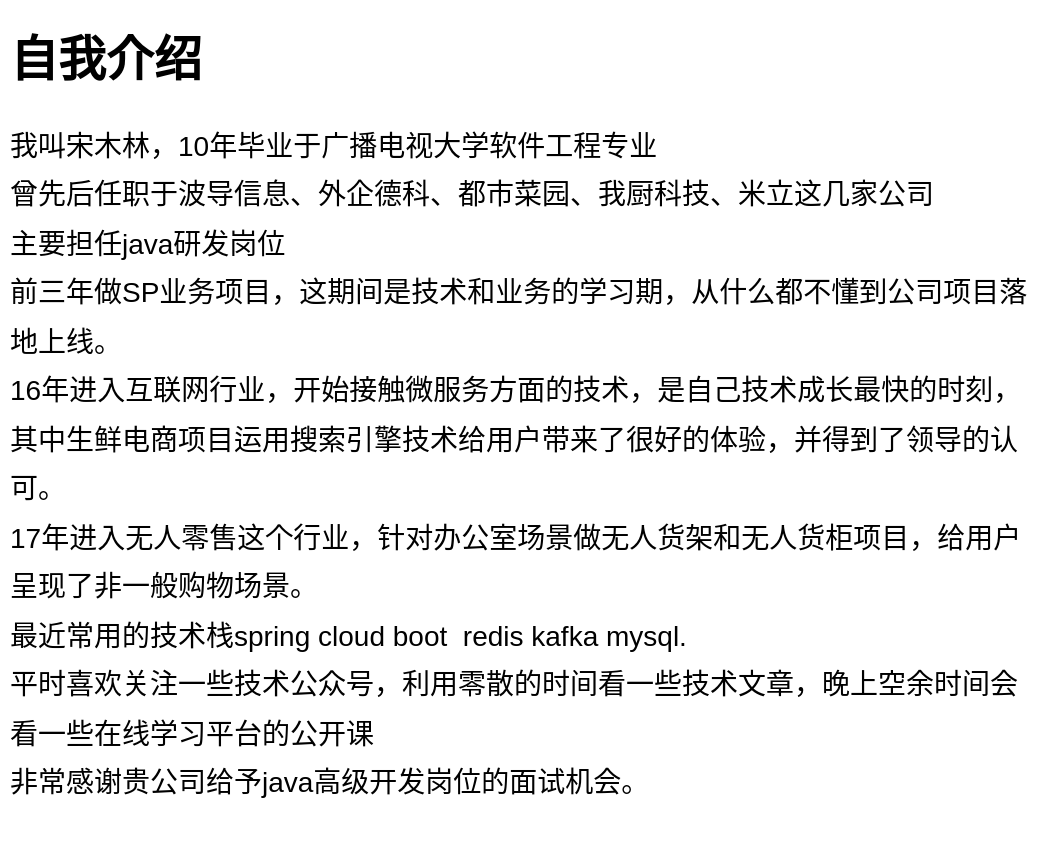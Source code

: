 <mxfile version="14.7.0" type="github">
  <diagram id="T5jLNx3cUzOp_GnyQVxL" name="Page-1">
    <mxGraphModel dx="782" dy="469" grid="1" gridSize="10" guides="1" tooltips="1" connect="1" arrows="1" fold="1" page="1" pageScale="1" pageWidth="827" pageHeight="1169" math="0" shadow="0">
      <root>
        <mxCell id="0" />
        <mxCell id="1" parent="0" />
        <mxCell id="vqXSTIQL8JVGSJbUUD6O-2" value="&lt;h1&gt;自我介绍&lt;/h1&gt;&lt;div style=&quot;line-height: 1.75 ; font-size: 14px&quot;&gt;我叫宋木林，10年毕业于广播电视大学软件工程专业&lt;/div&gt;&lt;div style=&quot;line-height: 1.75 ; font-size: 14px&quot;&gt;曾先后任职于波导信息、外企德科、都市菜园、我厨科技、米立这几家公司&lt;/div&gt;&lt;div style=&quot;line-height: 1.75 ; font-size: 14px&quot;&gt;主要担任java研发岗位&lt;/div&gt;&lt;div style=&quot;line-height: 1.75 ; font-size: 14px&quot;&gt;前三年做SP业务项目，这期间是技术和业务的学习期，从什么都不懂到公司项目落地上线。&lt;/div&gt;&lt;div style=&quot;line-height: 1.75 ; font-size: 14px&quot;&gt;16年进入互联网行业，开始接触微服务方面的技术，是自己技术成长最快的时刻，&lt;/div&gt;&lt;div style=&quot;line-height: 1.75 ; font-size: 14px&quot;&gt;其中生鲜电商项目运用搜索引擎技术给用户带来了很好的体验，并得到了领导的认可。&lt;/div&gt;&lt;div style=&quot;line-height: 1.75 ; font-size: 14px&quot;&gt;17年进入无人零售这个行业，针对办公室场景做无人货架和无人货柜项目，给用户呈现了非一般购物场景。&lt;/div&gt;&lt;div style=&quot;line-height: 1.75 ; font-size: 14px&quot;&gt;最近常用的技术栈spring cloud boot&amp;nbsp; redis kafka mysql.&lt;/div&gt;&lt;div style=&quot;line-height: 1.75 ; font-size: 14px&quot;&gt;平时喜欢关注一些技术公众号，利用零散的时间看一些技术文章，晚上空余时间会看一些在线学习平台的公开课&lt;/div&gt;&lt;div style=&quot;line-height: 1.75 ; font-size: 14px&quot;&gt;非常感谢贵公司给予java高级开发岗位的面试机会。&lt;/div&gt;" style="text;html=1;strokeColor=none;fillColor=none;spacing=5;spacingTop=-20;whiteSpace=wrap;overflow=hidden;rounded=0;" vertex="1" parent="1">
          <mxGeometry x="240" y="150" width="520" height="420" as="geometry" />
        </mxCell>
      </root>
    </mxGraphModel>
  </diagram>
</mxfile>
